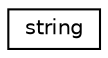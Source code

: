 digraph "Graphical Class Hierarchy"
{
 // INTERACTIVE_SVG=YES
 // LATEX_PDF_SIZE
  edge [fontname="Helvetica",fontsize="10",labelfontname="Helvetica",labelfontsize="10"];
  node [fontname="Helvetica",fontsize="10",shape=record];
  rankdir="LR";
  Node0 [label="string",height=0.2,width=0.4,color="black", fillcolor="white", style="filled",URL="$interfacefms__mod_1_1string.html",tooltip="Converts a number to a string."];
}
